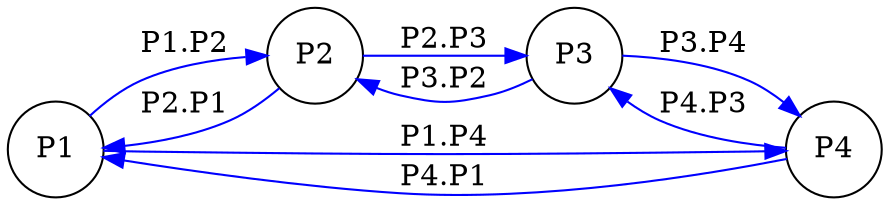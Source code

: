 digraph BiDirRing4 {
	rankdir=LR;
	size="8,5" 
	node [shape = circle];
P1 -> P2 [ label = "P1.P2" color = "blue"  ] ;
P1 -> P4 [ label = "P1.P4" color = "blue"  ] ;
P2 -> P3 [ label = "P2.P3" color = "blue"  ] ;
P2 -> P1 [ label = "P2.P1" color = "blue"  ] ;
P3 -> P4 [ label = "P3.P4" color = "blue"  ] ;
P3 -> P2 [ label = "P3.P2" color = "blue"  ] ;
P4 -> P1 [ label = "P4.P1" color = "blue"  ] ;
P4 -> P3 [ label = "P4.P3" color = "blue"  ] ;
}
